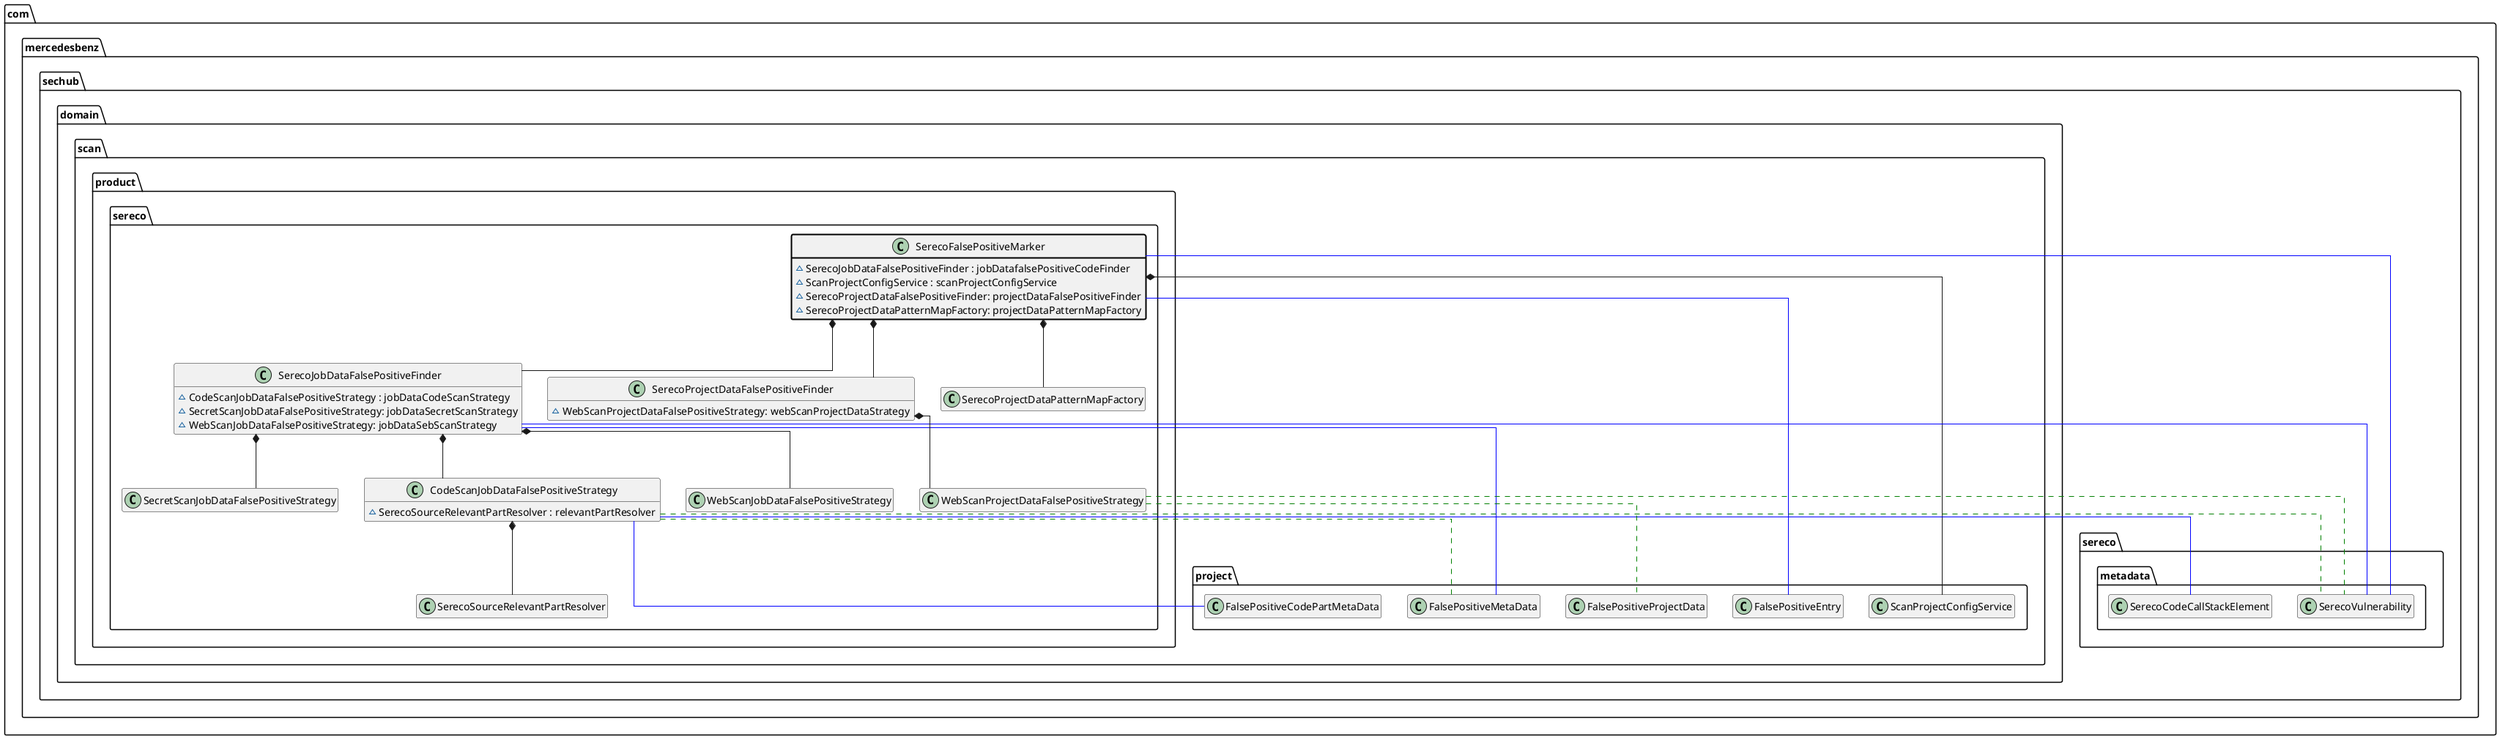 ' SPDX-License-Identifier: MIT
@startuml
skinparam linetype ortho
hide empty methods
hide empty fields
package com.mercedesbenz.sechub.domain.scan.product.sereco{
'com.mercedesbenz.sechub.domain.scan.product.sereco.SerecoFalsePositiveMarker
   class SerecoFalsePositiveMarker ##[bold]black {
    ~SerecoJobDataFalsePositiveFinder : jobDatafalsePositiveCodeFinder
    ~ScanProjectConfigService : scanProjectConfigService
    ~SerecoProjectDataFalsePositiveFinder: projectDataFalsePositiveFinder
    ~SerecoProjectDataPatternMapFactory: projectDataPatternMapFactory
  }
  SerecoFalsePositiveMarker *-- SerecoJobDataFalsePositiveFinder
  SerecoFalsePositiveMarker *-- SerecoProjectDataFalsePositiveFinder
  SerecoFalsePositiveMarker *-- SerecoProjectDataPatternMapFactory
  SerecoFalsePositiveMarker -[#blue]- com.mercedesbenz.sechub.domain.scan.project.FalsePositiveEntry
  SerecoFalsePositiveMarker *-- com.mercedesbenz.sechub.domain.scan.project.ScanProjectConfigService
  SerecoFalsePositiveMarker -[#blue]- com.mercedesbenz.sechub.sereco.metadata.SerecoVulnerability
'com.mercedesbenz.sechub.domain.scan.product.sereco.SerecoJobDataFalsePositiveFinder
   class SerecoJobDataFalsePositiveFinder{
    ~CodeScanJobDataFalsePositiveStrategy : jobDataCodeScanStrategy
    ~SecretScanJobDataFalsePositiveStrategy: jobDataSecretScanStrategy
    ~WebScanJobDataFalsePositiveStrategy: jobDataSebScanStrategy
  }
  SerecoJobDataFalsePositiveFinder *-- CodeScanJobDataFalsePositiveStrategy
  SerecoJobDataFalsePositiveFinder *-- WebScanJobDataFalsePositiveStrategy
  SerecoJobDataFalsePositiveFinder *-- SecretScanJobDataFalsePositiveStrategy
  SerecoJobDataFalsePositiveFinder -[#blue]- com.mercedesbenz.sechub.domain.scan.project.FalsePositiveMetaData
  SerecoJobDataFalsePositiveFinder -[#blue]- com.mercedesbenz.sechub.sereco.metadata.SerecoVulnerability
'com.mercedesbenz.sechub.domain.scan.product.sereco.CodeScanJobDataFalsePositiveStrategy
   class CodeScanJobDataFalsePositiveStrategy{
    ~SerecoSourceRelevantPartResolver : relevantPartResolver
  }
  CodeScanJobDataFalsePositiveStrategy *-- SerecoSourceRelevantPartResolver
  CodeScanJobDataFalsePositiveStrategy -[#blue]- com.mercedesbenz.sechub.domain.scan.project.FalsePositiveCodePartMetaData
  CodeScanJobDataFalsePositiveStrategy .[#green]. com.mercedesbenz.sechub.domain.scan.project.FalsePositiveMetaData
  CodeScanJobDataFalsePositiveStrategy -[#blue]- com.mercedesbenz.sechub.sereco.metadata.SerecoCodeCallStackElement
  CodeScanJobDataFalsePositiveStrategy .[#green]. com.mercedesbenz.sechub.sereco.metadata.SerecoVulnerability
'com.mercedesbenz.sechub.domain.scan.product.sereco.SerecoSourceRelevantPartResolver
   class SerecoSourceRelevantPartResolver{
  }
   class WebScanJobDataFalsePositiveStrategy{
    
  }
'com.mercedesbenz.sechub.domain.scan.product.sereco.SerecoProjectDataFalsePositiveFinder
   class SerecoProjectDataFalsePositiveFinder{
    ~WebScanProjectDataFalsePositiveStrategy: webScanProjectDataStrategy
  }
  SerecoProjectDataFalsePositiveFinder *-- WebScanProjectDataFalsePositiveStrategy
  
'com.mercedesbenz.sechub.domain.scan.product.sereco.WebScanProjectDataFalsePositiveStrategy
   class WebScanProjectDataFalsePositiveStrategy{
  }
  WebScanProjectDataFalsePositiveStrategy .[#green]. com.mercedesbenz.sechub.domain.scan.project.FalsePositiveProjectData
  WebScanProjectDataFalsePositiveStrategy .[#green]. com.mercedesbenz.sechub.sereco.metadata.SerecoVulnerability
}
@enduml
